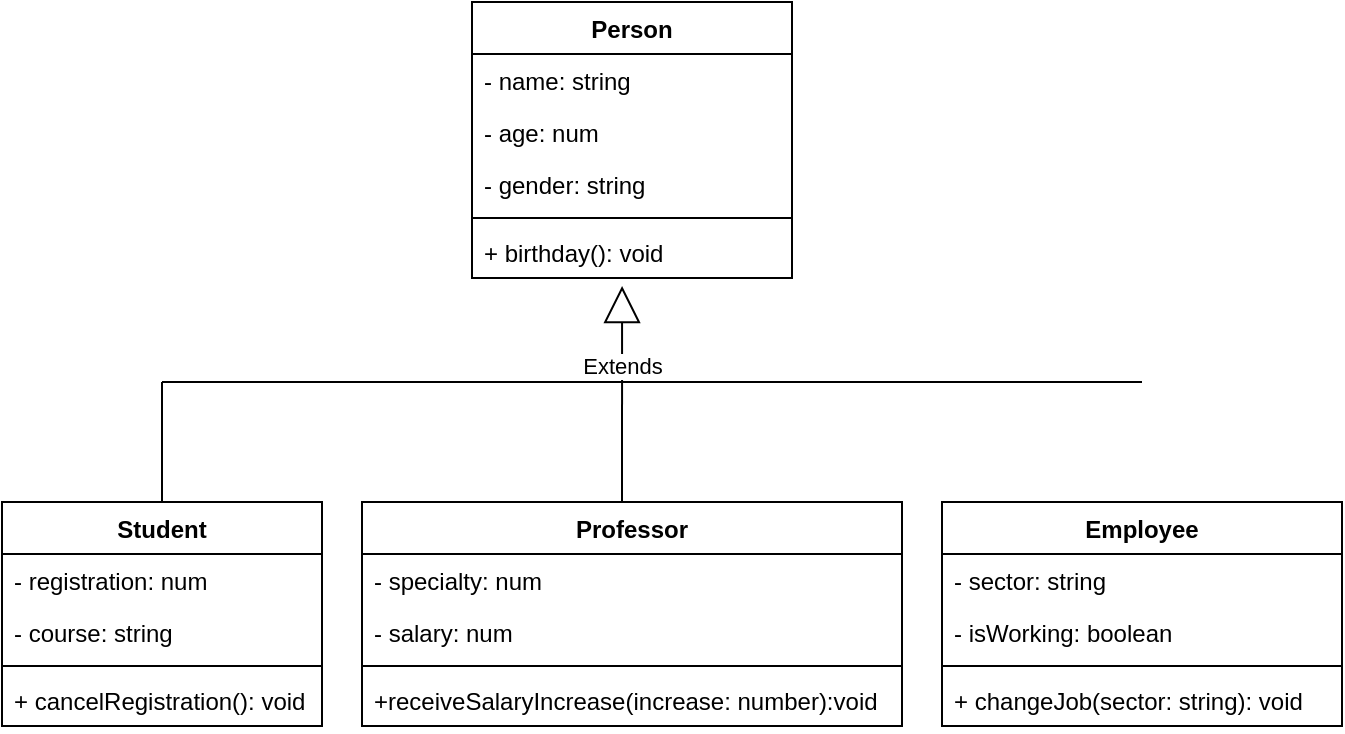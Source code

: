 <mxGraphModel><root><mxCell id="0"/><mxCell id="1" parent="0"/><mxCell id="2" value="Person" style="swimlane;fontStyle=1;align=center;verticalAlign=top;childLayout=stackLayout;horizontal=1;startSize=26;horizontalStack=0;resizeParent=1;resizeParentMax=0;resizeLast=0;collapsible=1;marginBottom=0;whiteSpace=wrap;html=1;" vertex="1" parent="1"><mxGeometry x="-515" y="-620" width="160" height="138" as="geometry"/></mxCell><mxCell id="3" value="- name: string" style="text;strokeColor=none;fillColor=none;align=left;verticalAlign=top;spacingLeft=4;spacingRight=4;overflow=hidden;rotatable=0;points=[[0,0.5],[1,0.5]];portConstraint=eastwest;whiteSpace=wrap;html=1;" vertex="1" parent="2"><mxGeometry y="26" width="160" height="26" as="geometry"/></mxCell><mxCell id="4" value="- age: num" style="text;strokeColor=none;fillColor=none;align=left;verticalAlign=top;spacingLeft=4;spacingRight=4;overflow=hidden;rotatable=0;points=[[0,0.5],[1,0.5]];portConstraint=eastwest;whiteSpace=wrap;html=1;" vertex="1" parent="2"><mxGeometry y="52" width="160" height="26" as="geometry"/></mxCell><mxCell id="5" value="- gender: string" style="text;strokeColor=none;fillColor=none;align=left;verticalAlign=top;spacingLeft=4;spacingRight=4;overflow=hidden;rotatable=0;points=[[0,0.5],[1,0.5]];portConstraint=eastwest;whiteSpace=wrap;html=1;" vertex="1" parent="2"><mxGeometry y="78" width="160" height="26" as="geometry"/></mxCell><mxCell id="6" value="" style="line;strokeWidth=1;fillColor=none;align=left;verticalAlign=middle;spacingTop=-1;spacingLeft=3;spacingRight=3;rotatable=0;labelPosition=right;points=[];portConstraint=eastwest;strokeColor=inherit;" vertex="1" parent="2"><mxGeometry y="104" width="160" height="8" as="geometry"/></mxCell><mxCell id="7" value="+ birthday(): void" style="text;strokeColor=none;fillColor=none;align=left;verticalAlign=top;spacingLeft=4;spacingRight=4;overflow=hidden;rotatable=0;points=[[0,0.5],[1,0.5]];portConstraint=eastwest;whiteSpace=wrap;html=1;" vertex="1" parent="2"><mxGeometry y="112" width="160" height="26" as="geometry"/></mxCell><mxCell id="8" value="Student" style="swimlane;fontStyle=1;align=center;verticalAlign=top;childLayout=stackLayout;horizontal=1;startSize=26;horizontalStack=0;resizeParent=1;resizeParentMax=0;resizeLast=0;collapsible=1;marginBottom=0;whiteSpace=wrap;html=1;" vertex="1" parent="1"><mxGeometry x="-750" y="-370" width="160" height="112" as="geometry"/></mxCell><mxCell id="9" value="" style="endArrow=none;html=1;rounded=0;entryX=0.5;entryY=0;entryDx=0;entryDy=0;" edge="1" parent="8" target="8"><mxGeometry width="50" height="50" relative="1" as="geometry"><mxPoint x="80" y="-60" as="sourcePoint"/><mxPoint x="130" as="targetPoint"/></mxGeometry></mxCell><mxCell id="10" value="- registration: num" style="text;strokeColor=none;fillColor=none;align=left;verticalAlign=top;spacingLeft=4;spacingRight=4;overflow=hidden;rotatable=0;points=[[0,0.5],[1,0.5]];portConstraint=eastwest;whiteSpace=wrap;html=1;" vertex="1" parent="8"><mxGeometry y="26" width="160" height="26" as="geometry"/></mxCell><mxCell id="11" value="- course: string" style="text;strokeColor=none;fillColor=none;align=left;verticalAlign=top;spacingLeft=4;spacingRight=4;overflow=hidden;rotatable=0;points=[[0,0.5],[1,0.5]];portConstraint=eastwest;whiteSpace=wrap;html=1;" vertex="1" parent="8"><mxGeometry y="52" width="160" height="26" as="geometry"/></mxCell><mxCell id="12" value="" style="line;strokeWidth=1;fillColor=none;align=left;verticalAlign=middle;spacingTop=-1;spacingLeft=3;spacingRight=3;rotatable=0;labelPosition=right;points=[];portConstraint=eastwest;strokeColor=inherit;" vertex="1" parent="8"><mxGeometry y="78" width="160" height="8" as="geometry"/></mxCell><mxCell id="13" value="+ cancelRegistration(): void" style="text;strokeColor=none;fillColor=none;align=left;verticalAlign=top;spacingLeft=4;spacingRight=4;overflow=hidden;rotatable=0;points=[[0,0.5],[1,0.5]];portConstraint=eastwest;whiteSpace=wrap;html=1;" vertex="1" parent="8"><mxGeometry y="86" width="160" height="26" as="geometry"/></mxCell><mxCell id="14" value="Employee" style="swimlane;fontStyle=1;align=center;verticalAlign=top;childLayout=stackLayout;horizontal=1;startSize=26;horizontalStack=0;resizeParent=1;resizeParentMax=0;resizeLast=0;collapsible=1;marginBottom=0;whiteSpace=wrap;html=1;" vertex="1" parent="1"><mxGeometry x="-280" y="-370" width="200" height="112" as="geometry"/></mxCell><mxCell id="15" value="- sector: string" style="text;strokeColor=none;fillColor=none;align=left;verticalAlign=top;spacingLeft=4;spacingRight=4;overflow=hidden;rotatable=0;points=[[0,0.5],[1,0.5]];portConstraint=eastwest;whiteSpace=wrap;html=1;" vertex="1" parent="14"><mxGeometry y="26" width="200" height="26" as="geometry"/></mxCell><mxCell id="16" value="- isWorking: boolean" style="text;strokeColor=none;fillColor=none;align=left;verticalAlign=top;spacingLeft=4;spacingRight=4;overflow=hidden;rotatable=0;points=[[0,0.5],[1,0.5]];portConstraint=eastwest;whiteSpace=wrap;html=1;" vertex="1" parent="14"><mxGeometry y="52" width="200" height="26" as="geometry"/></mxCell><mxCell id="17" value="" style="line;strokeWidth=1;fillColor=none;align=left;verticalAlign=middle;spacingTop=-1;spacingLeft=3;spacingRight=3;rotatable=0;labelPosition=right;points=[];portConstraint=eastwest;strokeColor=inherit;" vertex="1" parent="14"><mxGeometry y="78" width="200" height="8" as="geometry"/></mxCell><mxCell id="18" value="+ changeJob(sector: string): void" style="text;strokeColor=none;fillColor=none;align=left;verticalAlign=top;spacingLeft=4;spacingRight=4;overflow=hidden;rotatable=0;points=[[0,0.5],[1,0.5]];portConstraint=eastwest;whiteSpace=wrap;html=1;" vertex="1" parent="14"><mxGeometry y="86" width="200" height="26" as="geometry"/></mxCell><mxCell id="19" value="Professor" style="swimlane;fontStyle=1;align=center;verticalAlign=top;childLayout=stackLayout;horizontal=1;startSize=26;horizontalStack=0;resizeParent=1;resizeParentMax=0;resizeLast=0;collapsible=1;marginBottom=0;whiteSpace=wrap;html=1;" vertex="1" parent="1"><mxGeometry x="-570" y="-370" width="270" height="112" as="geometry"/></mxCell><mxCell id="20" value="- specialty: num" style="text;strokeColor=none;fillColor=none;align=left;verticalAlign=top;spacingLeft=4;spacingRight=4;overflow=hidden;rotatable=0;points=[[0,0.5],[1,0.5]];portConstraint=eastwest;whiteSpace=wrap;html=1;" vertex="1" parent="19"><mxGeometry y="26" width="270" height="26" as="geometry"/></mxCell><mxCell id="21" value="- salary: num" style="text;strokeColor=none;fillColor=none;align=left;verticalAlign=top;spacingLeft=4;spacingRight=4;overflow=hidden;rotatable=0;points=[[0,0.5],[1,0.5]];portConstraint=eastwest;whiteSpace=wrap;html=1;" vertex="1" parent="19"><mxGeometry y="52" width="270" height="26" as="geometry"/></mxCell><mxCell id="22" value="" style="line;strokeWidth=1;fillColor=none;align=left;verticalAlign=middle;spacingTop=-1;spacingLeft=3;spacingRight=3;rotatable=0;labelPosition=right;points=[];portConstraint=eastwest;strokeColor=inherit;" vertex="1" parent="19"><mxGeometry y="78" width="270" height="8" as="geometry"/></mxCell><mxCell id="23" value="+receiveSalaryIncrease(increase: number):void" style="text;strokeColor=none;fillColor=none;align=left;verticalAlign=top;spacingLeft=4;spacingRight=4;overflow=hidden;rotatable=0;points=[[0,0.5],[1,0.5]];portConstraint=eastwest;whiteSpace=wrap;html=1;" vertex="1" parent="19"><mxGeometry y="86" width="270" height="26" as="geometry"/></mxCell><mxCell id="24" value="Extends" style="endArrow=block;endSize=16;endFill=0;html=1;rounded=0;entryX=0.469;entryY=1.154;entryDx=0;entryDy=0;entryPerimeter=0;" edge="1" target="7" parent="1"><mxGeometry x="0.273" width="160" relative="1" as="geometry"><mxPoint x="-440" y="-370" as="sourcePoint"/><mxPoint x="-310" y="-470" as="targetPoint"/><mxPoint as="offset"/></mxGeometry></mxCell><mxCell id="25" value="" style="endArrow=none;html=1;rounded=0;" edge="1" parent="1"><mxGeometry width="50" height="50" relative="1" as="geometry"><mxPoint x="-670" y="-430" as="sourcePoint"/><mxPoint x="-180" y="-430" as="targetPoint"/></mxGeometry></mxCell></root></mxGraphModel>